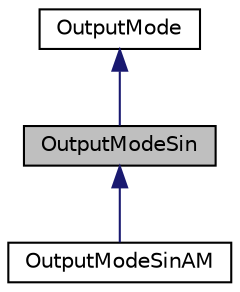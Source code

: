 digraph "OutputModeSin"
{
  edge [fontname="Helvetica",fontsize="10",labelfontname="Helvetica",labelfontsize="10"];
  node [fontname="Helvetica",fontsize="10",shape=record];
  Node0 [label="OutputModeSin",height=0.2,width=0.4,color="black", fillcolor="grey75", style="filled", fontcolor="black"];
  Node1 -> Node0 [dir="back",color="midnightblue",fontsize="10",style="solid",fontname="Helvetica"];
  Node1 [label="OutputMode",height=0.2,width=0.4,color="black", fillcolor="white", style="filled",URL="$class_output_mode.html"];
  Node0 -> Node2 [dir="back",color="midnightblue",fontsize="10",style="solid",fontname="Helvetica"];
  Node2 [label="OutputModeSinAM",height=0.2,width=0.4,color="black", fillcolor="white", style="filled",URL="$class_output_mode_sin_a_m.html"];
}
